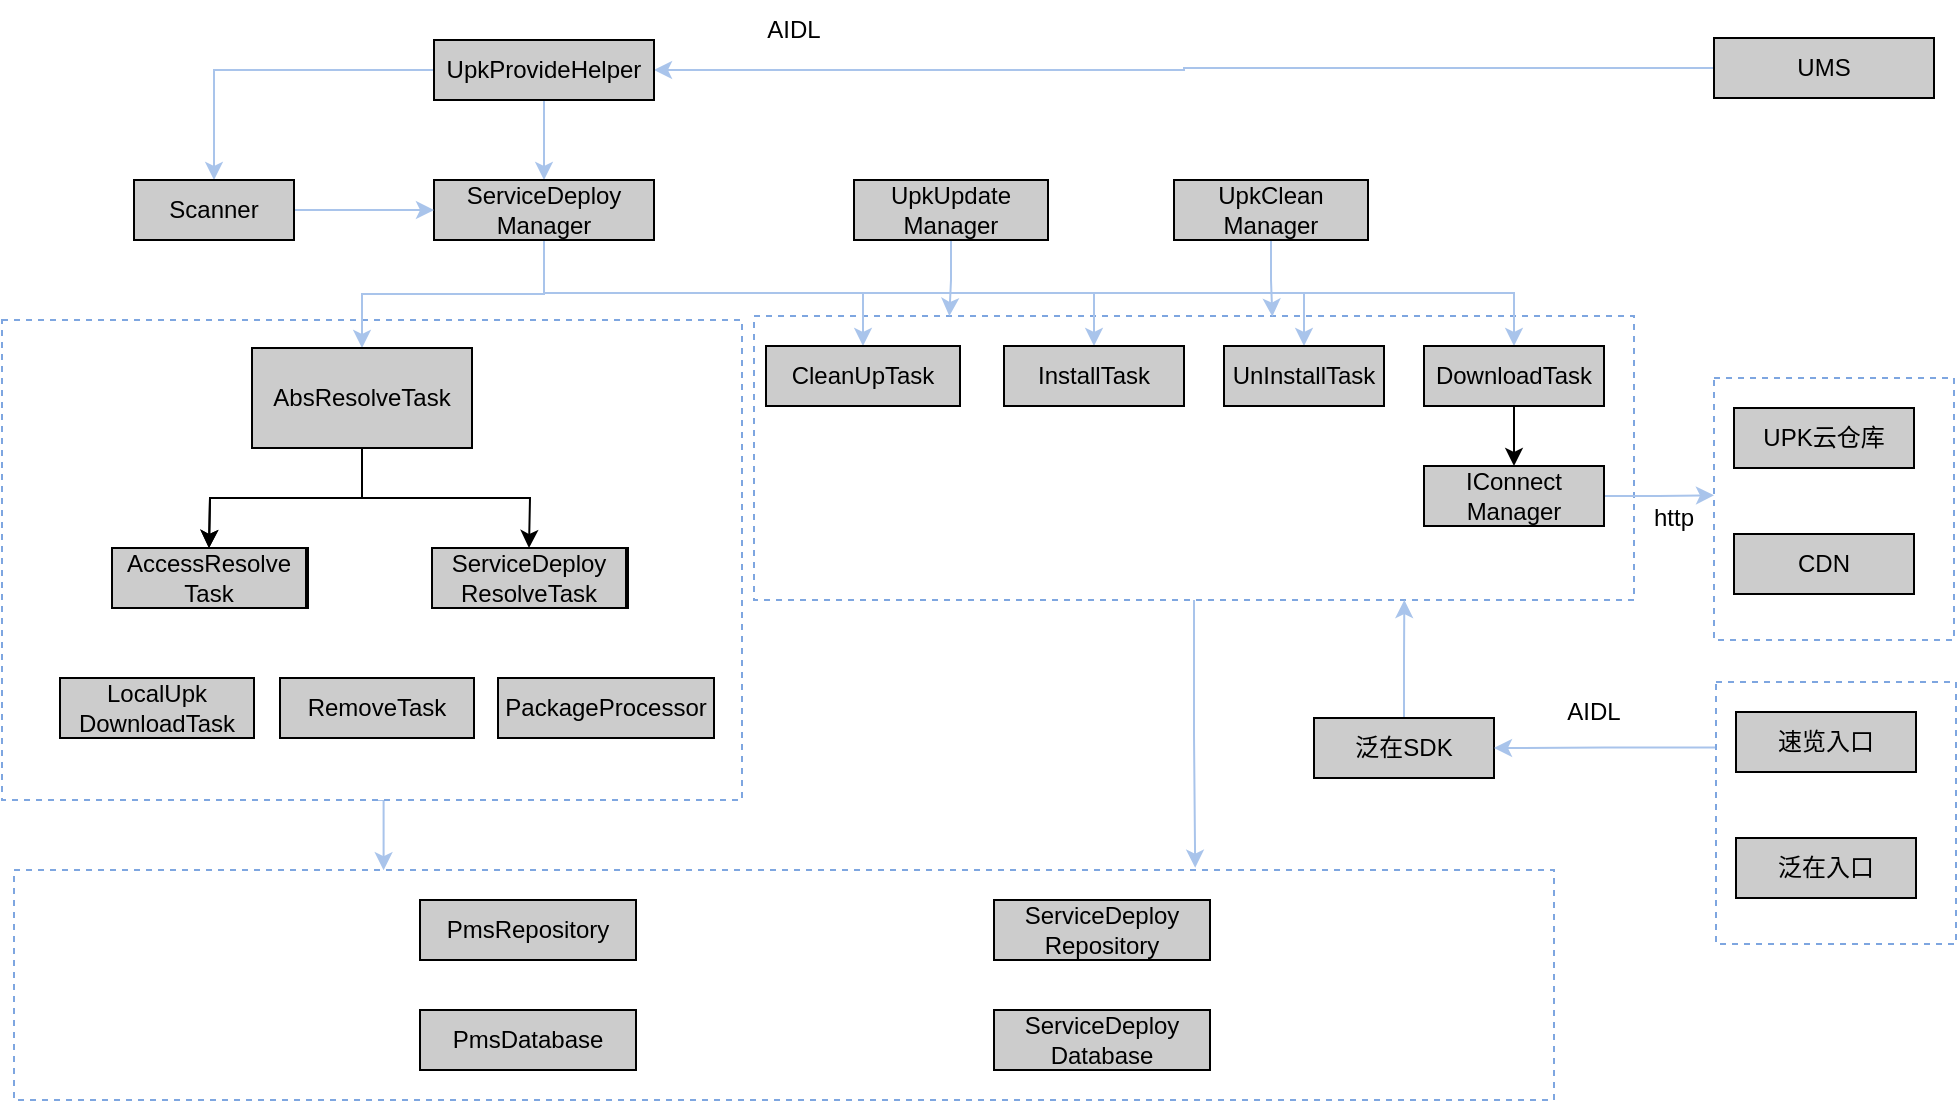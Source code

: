 <mxfile version="21.2.1" type="github">
  <diagram name="第 1 页" id="_uI5Lg5ThSlzEFK0wcPs">
    <mxGraphModel dx="979" dy="543" grid="1" gridSize="10" guides="1" tooltips="1" connect="1" arrows="1" fold="1" page="1" pageScale="1" pageWidth="827" pageHeight="1169" math="0" shadow="0">
      <root>
        <mxCell id="0" />
        <mxCell id="1" parent="0" />
        <mxCell id="IlWinSO1sElqf3woAifo-83" value="" style="rounded=0;whiteSpace=wrap;html=1;dashed=1;strokeColor=#7EA6E0;" vertex="1" parent="1">
          <mxGeometry x="950" y="239" width="120" height="131" as="geometry" />
        </mxCell>
        <mxCell id="IlWinSO1sElqf3woAifo-82" style="edgeStyle=orthogonalEdgeStyle;rounded=0;orthogonalLoop=1;jettySize=auto;html=1;exitX=0.5;exitY=1;exitDx=0;exitDy=0;entryX=0.767;entryY=-0.01;entryDx=0;entryDy=0;entryPerimeter=0;strokeColor=#A9C4EB;" edge="1" parent="1" source="IlWinSO1sElqf3woAifo-80" target="IlWinSO1sElqf3woAifo-67">
          <mxGeometry relative="1" as="geometry" />
        </mxCell>
        <mxCell id="IlWinSO1sElqf3woAifo-80" value="" style="rounded=0;whiteSpace=wrap;html=1;dashed=1;strokeColor=#7EA6E0;" vertex="1" parent="1">
          <mxGeometry x="470" y="208" width="440" height="142" as="geometry" />
        </mxCell>
        <mxCell id="IlWinSO1sElqf3woAifo-67" value="" style="rounded=0;whiteSpace=wrap;html=1;dashed=1;strokeColor=#7EA6E0;" vertex="1" parent="1">
          <mxGeometry x="100" y="485" width="770" height="115" as="geometry" />
        </mxCell>
        <mxCell id="IlWinSO1sElqf3woAifo-68" style="edgeStyle=orthogonalEdgeStyle;rounded=0;orthogonalLoop=1;jettySize=auto;html=1;exitX=0.5;exitY=1;exitDx=0;exitDy=0;entryX=0.24;entryY=0.001;entryDx=0;entryDy=0;entryPerimeter=0;strokeColor=#A9C4EB;" edge="1" parent="1" source="IlWinSO1sElqf3woAifo-64" target="IlWinSO1sElqf3woAifo-67">
          <mxGeometry relative="1" as="geometry">
            <mxPoint x="285" y="480" as="targetPoint" />
          </mxGeometry>
        </mxCell>
        <mxCell id="IlWinSO1sElqf3woAifo-64" value="" style="rounded=0;whiteSpace=wrap;html=1;dashed=1;strokeColor=#7EA6E0;" vertex="1" parent="1">
          <mxGeometry x="94" y="210" width="370" height="240" as="geometry" />
        </mxCell>
        <mxCell id="IlWinSO1sElqf3woAifo-89" style="edgeStyle=orthogonalEdgeStyle;rounded=0;orthogonalLoop=1;jettySize=auto;html=1;entryX=1;entryY=0.5;entryDx=0;entryDy=0;strokeColor=#A9C4EB;" edge="1" parent="1" source="IlWinSO1sElqf3woAifo-6" target="IlWinSO1sElqf3woAifo-8">
          <mxGeometry relative="1" as="geometry" />
        </mxCell>
        <mxCell id="IlWinSO1sElqf3woAifo-6" value="UMS" style="rounded=0;whiteSpace=wrap;html=1;fillColor=#CCCCCC;" vertex="1" parent="1">
          <mxGeometry x="950" y="69" width="110" height="30" as="geometry" />
        </mxCell>
        <mxCell id="IlWinSO1sElqf3woAifo-7" style="edgeStyle=orthogonalEdgeStyle;rounded=0;orthogonalLoop=1;jettySize=auto;html=1;entryX=0.5;entryY=0;entryDx=0;entryDy=0;strokeColor=#A9C4EB;" edge="1" parent="1" source="IlWinSO1sElqf3woAifo-8" target="IlWinSO1sElqf3woAifo-16">
          <mxGeometry relative="1" as="geometry" />
        </mxCell>
        <mxCell id="IlWinSO1sElqf3woAifo-101" style="edgeStyle=orthogonalEdgeStyle;rounded=0;orthogonalLoop=1;jettySize=auto;html=1;entryX=0.5;entryY=0;entryDx=0;entryDy=0;strokeColor=#A9C4EB;" edge="1" parent="1" source="IlWinSO1sElqf3woAifo-8" target="IlWinSO1sElqf3woAifo-100">
          <mxGeometry relative="1" as="geometry" />
        </mxCell>
        <mxCell id="IlWinSO1sElqf3woAifo-8" value="UpkProvideHelper" style="rounded=0;whiteSpace=wrap;html=1;fillColor=#CCCCCC;" vertex="1" parent="1">
          <mxGeometry x="310" y="70" width="110" height="30" as="geometry" />
        </mxCell>
        <mxCell id="IlWinSO1sElqf3woAifo-11" style="edgeStyle=orthogonalEdgeStyle;rounded=0;orthogonalLoop=1;jettySize=auto;html=1;exitX=0.5;exitY=1;exitDx=0;exitDy=0;entryX=0.5;entryY=0;entryDx=0;entryDy=0;strokeColor=#A9C4EB;" edge="1" parent="1" source="IlWinSO1sElqf3woAifo-16" target="IlWinSO1sElqf3woAifo-21">
          <mxGeometry relative="1" as="geometry" />
        </mxCell>
        <mxCell id="IlWinSO1sElqf3woAifo-12" style="edgeStyle=orthogonalEdgeStyle;rounded=0;orthogonalLoop=1;jettySize=auto;html=1;exitX=0.5;exitY=1;exitDx=0;exitDy=0;entryX=0.5;entryY=0;entryDx=0;entryDy=0;strokeColor=#A9C4EB;" edge="1" parent="1" source="IlWinSO1sElqf3woAifo-16" target="IlWinSO1sElqf3woAifo-23">
          <mxGeometry relative="1" as="geometry" />
        </mxCell>
        <mxCell id="IlWinSO1sElqf3woAifo-14" style="edgeStyle=orthogonalEdgeStyle;rounded=0;orthogonalLoop=1;jettySize=auto;html=1;exitX=0.5;exitY=1;exitDx=0;exitDy=0;entryX=0.5;entryY=0;entryDx=0;entryDy=0;strokeColor=#A9C4EB;" edge="1" parent="1" source="IlWinSO1sElqf3woAifo-16" target="IlWinSO1sElqf3woAifo-26">
          <mxGeometry relative="1" as="geometry" />
        </mxCell>
        <mxCell id="IlWinSO1sElqf3woAifo-15" style="edgeStyle=orthogonalEdgeStyle;rounded=0;orthogonalLoop=1;jettySize=auto;html=1;exitX=0.5;exitY=1;exitDx=0;exitDy=0;entryX=0.5;entryY=0;entryDx=0;entryDy=0;strokeColor=#A9C4EB;" edge="1" parent="1" source="IlWinSO1sElqf3woAifo-16" target="IlWinSO1sElqf3woAifo-27">
          <mxGeometry relative="1" as="geometry" />
        </mxCell>
        <mxCell id="IlWinSO1sElqf3woAifo-81" style="edgeStyle=orthogonalEdgeStyle;rounded=0;orthogonalLoop=1;jettySize=auto;html=1;exitX=0.5;exitY=1;exitDx=0;exitDy=0;strokeColor=#A9C4EB;" edge="1" parent="1" source="IlWinSO1sElqf3woAifo-16" target="IlWinSO1sElqf3woAifo-25">
          <mxGeometry relative="1" as="geometry" />
        </mxCell>
        <mxCell id="IlWinSO1sElqf3woAifo-16" value="ServiceDeploy&lt;br&gt;Manager" style="rounded=0;whiteSpace=wrap;html=1;fillColor=#CCCCCC;" vertex="1" parent="1">
          <mxGeometry x="310" y="140" width="110" height="30" as="geometry" />
        </mxCell>
        <mxCell id="IlWinSO1sElqf3woAifo-50" style="edgeStyle=orthogonalEdgeStyle;rounded=0;orthogonalLoop=1;jettySize=auto;html=1;exitX=0.5;exitY=1;exitDx=0;exitDy=0;entryX=0.5;entryY=0;entryDx=0;entryDy=0;" edge="1" parent="1" source="IlWinSO1sElqf3woAifo-21">
          <mxGeometry relative="1" as="geometry">
            <mxPoint x="197.5" y="324.0" as="targetPoint" />
          </mxGeometry>
        </mxCell>
        <mxCell id="IlWinSO1sElqf3woAifo-51" style="edgeStyle=orthogonalEdgeStyle;rounded=0;orthogonalLoop=1;jettySize=auto;html=1;exitX=0.5;exitY=1;exitDx=0;exitDy=0;entryX=0.5;entryY=0;entryDx=0;entryDy=0;" edge="1" parent="1" source="IlWinSO1sElqf3woAifo-21">
          <mxGeometry relative="1" as="geometry">
            <mxPoint x="357.5" y="324" as="targetPoint" />
          </mxGeometry>
        </mxCell>
        <mxCell id="IlWinSO1sElqf3woAifo-21" value="AbsResolveTask" style="rounded=0;whiteSpace=wrap;html=1;fillColor=#CCCCCC;" vertex="1" parent="1">
          <mxGeometry x="219" y="224" width="110" height="50" as="geometry" />
        </mxCell>
        <mxCell id="IlWinSO1sElqf3woAifo-23" value="CleanUpTask" style="rounded=0;whiteSpace=wrap;html=1;fillColor=#CCCCCC;" vertex="1" parent="1">
          <mxGeometry x="476" y="223" width="97" height="30" as="geometry" />
        </mxCell>
        <mxCell id="IlWinSO1sElqf3woAifo-25" value="InstallTask" style="rounded=0;whiteSpace=wrap;html=1;fillColor=#CCCCCC;" vertex="1" parent="1">
          <mxGeometry x="595" y="223" width="90" height="30" as="geometry" />
        </mxCell>
        <mxCell id="IlWinSO1sElqf3woAifo-26" value="UnInstallTask" style="rounded=0;whiteSpace=wrap;html=1;fillColor=#CCCCCC;" vertex="1" parent="1">
          <mxGeometry x="705" y="223" width="80" height="30" as="geometry" />
        </mxCell>
        <mxCell id="IlWinSO1sElqf3woAifo-59" style="edgeStyle=orthogonalEdgeStyle;rounded=0;orthogonalLoop=1;jettySize=auto;html=1;exitX=0.5;exitY=1;exitDx=0;exitDy=0;entryX=0.5;entryY=0;entryDx=0;entryDy=0;" edge="1" parent="1" source="IlWinSO1sElqf3woAifo-27" target="IlWinSO1sElqf3woAifo-58">
          <mxGeometry relative="1" as="geometry" />
        </mxCell>
        <mxCell id="IlWinSO1sElqf3woAifo-27" value="DownloadTask" style="rounded=0;whiteSpace=wrap;html=1;fillColor=#CCCCCC;" vertex="1" parent="1">
          <mxGeometry x="805" y="223" width="90" height="30" as="geometry" />
        </mxCell>
        <mxCell id="IlWinSO1sElqf3woAifo-46" value="AIDL" style="text;html=1;strokeColor=none;fillColor=none;align=center;verticalAlign=middle;whiteSpace=wrap;rounded=0;" vertex="1" parent="1">
          <mxGeometry x="460" y="50" width="60" height="30" as="geometry" />
        </mxCell>
        <mxCell id="IlWinSO1sElqf3woAifo-48" value="AccessResolve&lt;br&gt;Task" style="rounded=0;whiteSpace=wrap;html=1;fillColor=#CCCCCC;" vertex="1" parent="1">
          <mxGeometry x="150" y="324" width="97" height="30" as="geometry" />
        </mxCell>
        <mxCell id="IlWinSO1sElqf3woAifo-49" value="ServiceDeploy&lt;br&gt;ResolveTask" style="rounded=0;whiteSpace=wrap;html=1;fillColor=#CCCCCC;" vertex="1" parent="1">
          <mxGeometry x="310" y="324" width="97" height="30" as="geometry" />
        </mxCell>
        <mxCell id="IlWinSO1sElqf3woAifo-52" value="LocalUpk&lt;br&gt;DownloadTask" style="rounded=0;whiteSpace=wrap;html=1;fillColor=#CCCCCC;" vertex="1" parent="1">
          <mxGeometry x="123" y="389" width="97" height="30" as="geometry" />
        </mxCell>
        <mxCell id="IlWinSO1sElqf3woAifo-53" value="RemoveTask" style="rounded=0;whiteSpace=wrap;html=1;fillColor=#CCCCCC;" vertex="1" parent="1">
          <mxGeometry x="233" y="389" width="97" height="30" as="geometry" />
        </mxCell>
        <mxCell id="IlWinSO1sElqf3woAifo-54" value="PackageProcessor" style="rounded=0;whiteSpace=wrap;html=1;fillColor=#CCCCCC;" vertex="1" parent="1">
          <mxGeometry x="342" y="389" width="108" height="30" as="geometry" />
        </mxCell>
        <mxCell id="IlWinSO1sElqf3woAifo-56" value="UPK云仓库" style="rounded=0;whiteSpace=wrap;html=1;fillColor=#CCCCCC;" vertex="1" parent="1">
          <mxGeometry x="960" y="254" width="90" height="30" as="geometry" />
        </mxCell>
        <mxCell id="IlWinSO1sElqf3woAifo-57" value="CDN" style="rounded=0;whiteSpace=wrap;html=1;fillColor=#CCCCCC;" vertex="1" parent="1">
          <mxGeometry x="960" y="317" width="90" height="30" as="geometry" />
        </mxCell>
        <mxCell id="IlWinSO1sElqf3woAifo-85" style="edgeStyle=orthogonalEdgeStyle;rounded=0;orthogonalLoop=1;jettySize=auto;html=1;exitX=1;exitY=0.5;exitDx=0;exitDy=0;entryX=0;entryY=0.448;entryDx=0;entryDy=0;entryPerimeter=0;strokeColor=#A9C4EB;" edge="1" parent="1" source="IlWinSO1sElqf3woAifo-58" target="IlWinSO1sElqf3woAifo-83">
          <mxGeometry relative="1" as="geometry" />
        </mxCell>
        <mxCell id="IlWinSO1sElqf3woAifo-58" value="IConnect&lt;br&gt;Manager" style="rounded=0;whiteSpace=wrap;html=1;fillColor=#CCCCCC;" vertex="1" parent="1">
          <mxGeometry x="805" y="283" width="90" height="30" as="geometry" />
        </mxCell>
        <mxCell id="IlWinSO1sElqf3woAifo-60" value="PmsRepository" style="rounded=0;whiteSpace=wrap;html=1;fillColor=#CCCCCC;" vertex="1" parent="1">
          <mxGeometry x="303" y="500" width="108" height="30" as="geometry" />
        </mxCell>
        <mxCell id="IlWinSO1sElqf3woAifo-61" value="ServiceDeploy&lt;br&gt;Repository" style="rounded=0;whiteSpace=wrap;html=1;fillColor=#CCCCCC;" vertex="1" parent="1">
          <mxGeometry x="590" y="500" width="108" height="30" as="geometry" />
        </mxCell>
        <mxCell id="IlWinSO1sElqf3woAifo-62" value="PmsDatabase" style="rounded=0;whiteSpace=wrap;html=1;fillColor=#CCCCCC;" vertex="1" parent="1">
          <mxGeometry x="303" y="555" width="108" height="30" as="geometry" />
        </mxCell>
        <mxCell id="IlWinSO1sElqf3woAifo-63" value="ServiceDeploy&lt;br&gt;Database" style="rounded=0;whiteSpace=wrap;html=1;fillColor=#CCCCCC;" vertex="1" parent="1">
          <mxGeometry x="590" y="555" width="108" height="30" as="geometry" />
        </mxCell>
        <mxCell id="IlWinSO1sElqf3woAifo-72" value="AccessResolve&lt;br&gt;Task" style="rounded=0;whiteSpace=wrap;html=1;fillColor=#CCCCCC;" vertex="1" parent="1">
          <mxGeometry x="149" y="324" width="97" height="30" as="geometry" />
        </mxCell>
        <mxCell id="IlWinSO1sElqf3woAifo-73" value="ServiceDeploy&lt;br&gt;ResolveTask" style="rounded=0;whiteSpace=wrap;html=1;fillColor=#CCCCCC;" vertex="1" parent="1">
          <mxGeometry x="309" y="324" width="97" height="30" as="geometry" />
        </mxCell>
        <mxCell id="IlWinSO1sElqf3woAifo-74" value="AbsResolveTask" style="rounded=0;whiteSpace=wrap;html=1;fillColor=#CCCCCC;" vertex="1" parent="1">
          <mxGeometry x="219" y="224" width="110" height="50" as="geometry" />
        </mxCell>
        <mxCell id="IlWinSO1sElqf3woAifo-76" style="edgeStyle=orthogonalEdgeStyle;rounded=0;orthogonalLoop=1;jettySize=auto;html=1;exitX=0.5;exitY=1;exitDx=0;exitDy=0;entryX=0.5;entryY=0;entryDx=0;entryDy=0;" edge="1" source="IlWinSO1sElqf3woAifo-74" parent="1">
          <mxGeometry relative="1" as="geometry">
            <mxPoint x="197.5" y="324.0" as="targetPoint" />
          </mxGeometry>
        </mxCell>
        <mxCell id="IlWinSO1sElqf3woAifo-86" value="http" style="text;html=1;strokeColor=none;fillColor=none;align=center;verticalAlign=middle;whiteSpace=wrap;rounded=0;" vertex="1" parent="1">
          <mxGeometry x="900" y="294" width="60" height="30" as="geometry" />
        </mxCell>
        <mxCell id="IlWinSO1sElqf3woAifo-98" style="edgeStyle=orthogonalEdgeStyle;rounded=0;orthogonalLoop=1;jettySize=auto;html=1;entryX=0.222;entryY=0;entryDx=0;entryDy=0;entryPerimeter=0;strokeColor=#A9C4EB;" edge="1" parent="1" source="IlWinSO1sElqf3woAifo-87" target="IlWinSO1sElqf3woAifo-80">
          <mxGeometry relative="1" as="geometry" />
        </mxCell>
        <mxCell id="IlWinSO1sElqf3woAifo-87" value="UpkUpdate&lt;br&gt;Manager" style="rounded=0;whiteSpace=wrap;html=1;fillColor=#CCCCCC;" vertex="1" parent="1">
          <mxGeometry x="520" y="140" width="97" height="30" as="geometry" />
        </mxCell>
        <mxCell id="IlWinSO1sElqf3woAifo-99" value="" style="edgeStyle=orthogonalEdgeStyle;rounded=0;orthogonalLoop=1;jettySize=auto;html=1;entryX=0.589;entryY=0.002;entryDx=0;entryDy=0;entryPerimeter=0;strokeColor=#A9C4EB;" edge="1" parent="1" source="IlWinSO1sElqf3woAifo-88" target="IlWinSO1sElqf3woAifo-80">
          <mxGeometry relative="1" as="geometry">
            <mxPoint x="729" y="200" as="targetPoint" />
            <Array as="points">
              <mxPoint x="729" y="190" />
              <mxPoint x="729" y="190" />
            </Array>
          </mxGeometry>
        </mxCell>
        <mxCell id="IlWinSO1sElqf3woAifo-88" value="UpkClean&lt;br&gt;Manager" style="rounded=0;whiteSpace=wrap;html=1;fillColor=#CCCCCC;" vertex="1" parent="1">
          <mxGeometry x="680" y="140" width="97" height="30" as="geometry" />
        </mxCell>
        <mxCell id="IlWinSO1sElqf3woAifo-92" style="edgeStyle=orthogonalEdgeStyle;rounded=0;orthogonalLoop=1;jettySize=auto;html=1;exitX=0.5;exitY=0;exitDx=0;exitDy=0;entryX=0.739;entryY=1;entryDx=0;entryDy=0;entryPerimeter=0;strokeColor=#A9C4EB;" edge="1" parent="1" source="IlWinSO1sElqf3woAifo-90" target="IlWinSO1sElqf3woAifo-80">
          <mxGeometry relative="1" as="geometry" />
        </mxCell>
        <mxCell id="IlWinSO1sElqf3woAifo-90" value="泛在SDK" style="rounded=0;whiteSpace=wrap;html=1;fillColor=#CCCCCC;" vertex="1" parent="1">
          <mxGeometry x="750" y="409" width="90" height="30" as="geometry" />
        </mxCell>
        <mxCell id="IlWinSO1sElqf3woAifo-96" style="edgeStyle=orthogonalEdgeStyle;rounded=0;orthogonalLoop=1;jettySize=auto;html=1;exitX=0;exitY=0.25;exitDx=0;exitDy=0;entryX=1;entryY=0.5;entryDx=0;entryDy=0;strokeColor=#A9C4EB;" edge="1" parent="1" source="IlWinSO1sElqf3woAifo-93" target="IlWinSO1sElqf3woAifo-90">
          <mxGeometry relative="1" as="geometry" />
        </mxCell>
        <mxCell id="IlWinSO1sElqf3woAifo-93" value="" style="rounded=0;whiteSpace=wrap;html=1;dashed=1;strokeColor=#7EA6E0;" vertex="1" parent="1">
          <mxGeometry x="951" y="391" width="120" height="131" as="geometry" />
        </mxCell>
        <mxCell id="IlWinSO1sElqf3woAifo-94" value="速览入口" style="rounded=0;whiteSpace=wrap;html=1;fillColor=#CCCCCC;" vertex="1" parent="1">
          <mxGeometry x="961" y="406" width="90" height="30" as="geometry" />
        </mxCell>
        <mxCell id="IlWinSO1sElqf3woAifo-95" value="泛在入口" style="rounded=0;whiteSpace=wrap;html=1;fillColor=#CCCCCC;" vertex="1" parent="1">
          <mxGeometry x="961" y="469" width="90" height="30" as="geometry" />
        </mxCell>
        <mxCell id="IlWinSO1sElqf3woAifo-97" value="AIDL" style="text;html=1;strokeColor=none;fillColor=none;align=center;verticalAlign=middle;whiteSpace=wrap;rounded=0;" vertex="1" parent="1">
          <mxGeometry x="860" y="391" width="60" height="30" as="geometry" />
        </mxCell>
        <mxCell id="IlWinSO1sElqf3woAifo-102" style="edgeStyle=orthogonalEdgeStyle;rounded=0;orthogonalLoop=1;jettySize=auto;html=1;entryX=0;entryY=0.5;entryDx=0;entryDy=0;strokeColor=#A9C4EB;" edge="1" parent="1" source="IlWinSO1sElqf3woAifo-100" target="IlWinSO1sElqf3woAifo-16">
          <mxGeometry relative="1" as="geometry" />
        </mxCell>
        <mxCell id="IlWinSO1sElqf3woAifo-100" value="Scanner" style="rounded=0;whiteSpace=wrap;html=1;fillColor=#CCCCCC;" vertex="1" parent="1">
          <mxGeometry x="160" y="140" width="80" height="30" as="geometry" />
        </mxCell>
      </root>
    </mxGraphModel>
  </diagram>
</mxfile>
